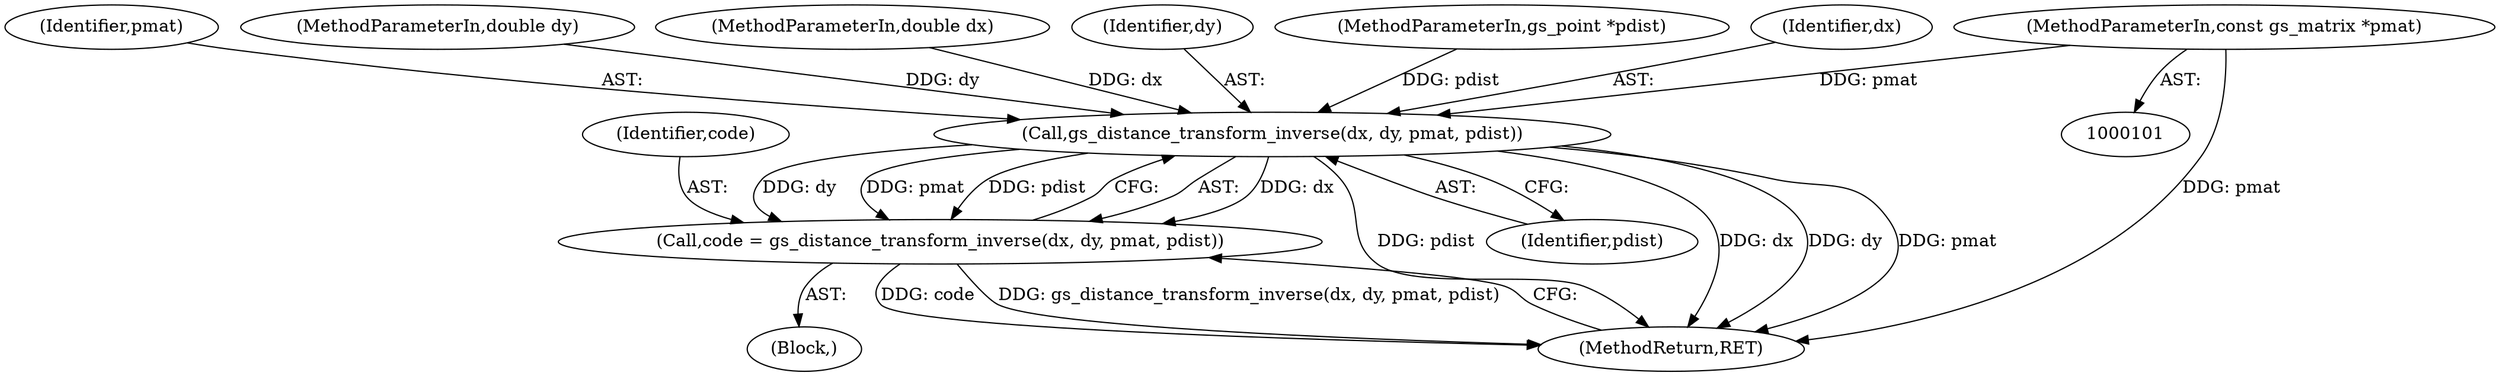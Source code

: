 digraph "1_ghostscript_39b1e54b2968620723bf32e96764c88797714879@pointer" {
"1000105" [label="(MethodParameterIn,const gs_matrix *pmat)"];
"1000110" [label="(Call,gs_distance_transform_inverse(dx, dy, pmat, pdist))"];
"1000108" [label="(Call,code = gs_distance_transform_inverse(dx, dy, pmat, pdist))"];
"1000114" [label="(Identifier,pdist)"];
"1000106" [label="(Block,)"];
"1000105" [label="(MethodParameterIn,const gs_matrix *pmat)"];
"1000113" [label="(Identifier,pmat)"];
"1000104" [label="(MethodParameterIn,double dy)"];
"1000108" [label="(Call,code = gs_distance_transform_inverse(dx, dy, pmat, pdist))"];
"1000103" [label="(MethodParameterIn,double dx)"];
"1000116" [label="(MethodReturn,RET)"];
"1000110" [label="(Call,gs_distance_transform_inverse(dx, dy, pmat, pdist))"];
"1000112" [label="(Identifier,dy)"];
"1000102" [label="(MethodParameterIn,gs_point *pdist)"];
"1000111" [label="(Identifier,dx)"];
"1000109" [label="(Identifier,code)"];
"1000105" -> "1000101"  [label="AST: "];
"1000105" -> "1000116"  [label="DDG: pmat"];
"1000105" -> "1000110"  [label="DDG: pmat"];
"1000110" -> "1000108"  [label="AST: "];
"1000110" -> "1000114"  [label="CFG: "];
"1000111" -> "1000110"  [label="AST: "];
"1000112" -> "1000110"  [label="AST: "];
"1000113" -> "1000110"  [label="AST: "];
"1000114" -> "1000110"  [label="AST: "];
"1000108" -> "1000110"  [label="CFG: "];
"1000110" -> "1000116"  [label="DDG: pdist"];
"1000110" -> "1000116"  [label="DDG: dx"];
"1000110" -> "1000116"  [label="DDG: dy"];
"1000110" -> "1000116"  [label="DDG: pmat"];
"1000110" -> "1000108"  [label="DDG: dx"];
"1000110" -> "1000108"  [label="DDG: dy"];
"1000110" -> "1000108"  [label="DDG: pmat"];
"1000110" -> "1000108"  [label="DDG: pdist"];
"1000103" -> "1000110"  [label="DDG: dx"];
"1000104" -> "1000110"  [label="DDG: dy"];
"1000102" -> "1000110"  [label="DDG: pdist"];
"1000108" -> "1000106"  [label="AST: "];
"1000109" -> "1000108"  [label="AST: "];
"1000116" -> "1000108"  [label="CFG: "];
"1000108" -> "1000116"  [label="DDG: code"];
"1000108" -> "1000116"  [label="DDG: gs_distance_transform_inverse(dx, dy, pmat, pdist)"];
}

